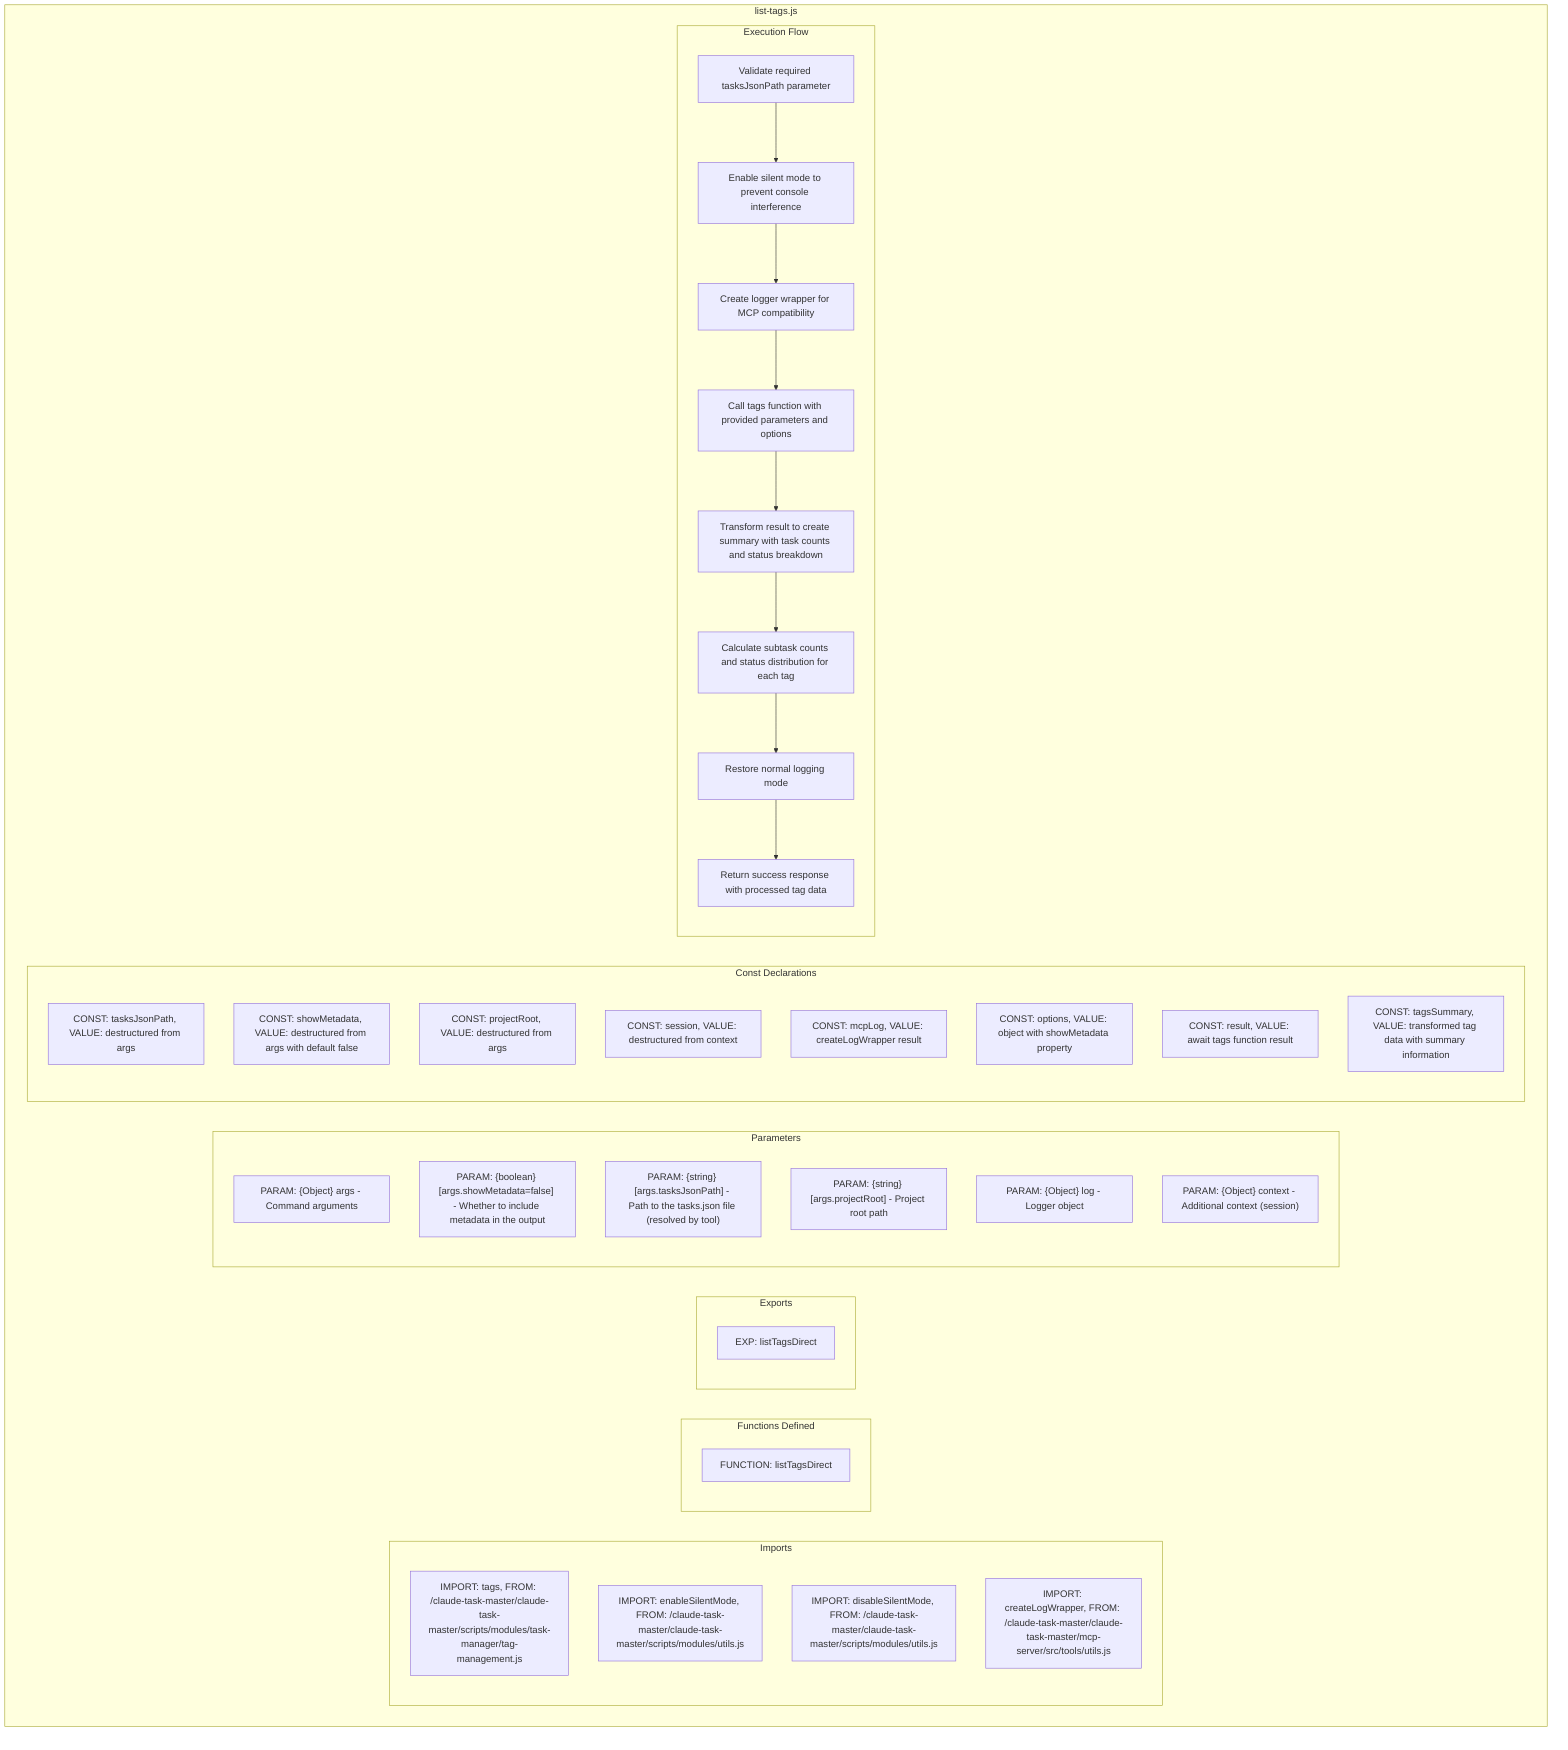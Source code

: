 flowchart TB
    subgraph Imports["Imports"]
        I1["IMPORT: tags, FROM: /claude-task-master/claude-task-master/scripts/modules/task-manager/tag-management.js"]
        I2["IMPORT: enableSilentMode, FROM: /claude-task-master/claude-task-master/scripts/modules/utils.js"]
        I3["IMPORT: disableSilentMode, FROM: /claude-task-master/claude-task-master/scripts/modules/utils.js"]
        I4["IMPORT: createLogWrapper, FROM: /claude-task-master/claude-task-master/mcp-server/src/tools/utils.js"]
    end
    
    subgraph FunctionsDefined["Functions Defined"]
        FU1["FUNCTION: listTagsDirect"]
    end
    
    subgraph Exports["Exports"]
        E1["EXP: listTagsDirect"]
    end
    
    subgraph Parameters["Parameters"]
        P1["PARAM: {Object} args - Command arguments"]
        P2["PARAM: {boolean} [args.showMetadata=false] - Whether to include metadata in the output"]
        P3["PARAM: {string} [args.tasksJsonPath] - Path to the tasks.json file (resolved by tool)"]
        P4["PARAM: {string} [args.projectRoot] - Project root path"]
        P5["PARAM: {Object} log - Logger object"]
        P6["PARAM: {Object} context - Additional context (session)"]
    end
    
    subgraph Constants["Const Declarations"]
        C1["CONST: tasksJsonPath, VALUE: destructured from args"]
        C2["CONST: showMetadata, VALUE: destructured from args with default false"]
        C3["CONST: projectRoot, VALUE: destructured from args"]
        C4["CONST: session, VALUE: destructured from context"]
        C5["CONST: mcpLog, VALUE: createLogWrapper result"]
        C6["CONST: options, VALUE: object with showMetadata property"]
        C7["CONST: result, VALUE: await tags function result"]
        C8["CONST: tagsSummary, VALUE: transformed tag data with summary information"]
    end
    
    subgraph ExecutionFlow["Execution Flow"]
        FL1["Validate required tasksJsonPath parameter"]
        FL2["Enable silent mode to prevent console interference"]
        FL3["Create logger wrapper for MCP compatibility"]
        FL4["Call tags function with provided parameters and options"]
        FL5["Transform result to create summary with task counts and status breakdown"]
        FL6["Calculate subtask counts and status distribution for each tag"]
        FL7["Restore normal logging mode"]
        FL8["Return success response with processed tag data"]
    end
    
    subgraph listTags["list-tags.js"]
        Imports
        FunctionsDefined
        Exports
        Parameters
        Constants
        ExecutionFlow
    end
    
    FL1 --> FL2
    FL2 --> FL3
    FL3 --> FL4
    FL4 --> FL5
    FL5 --> FL6
    FL6 --> FL7
    FL7 --> FL8